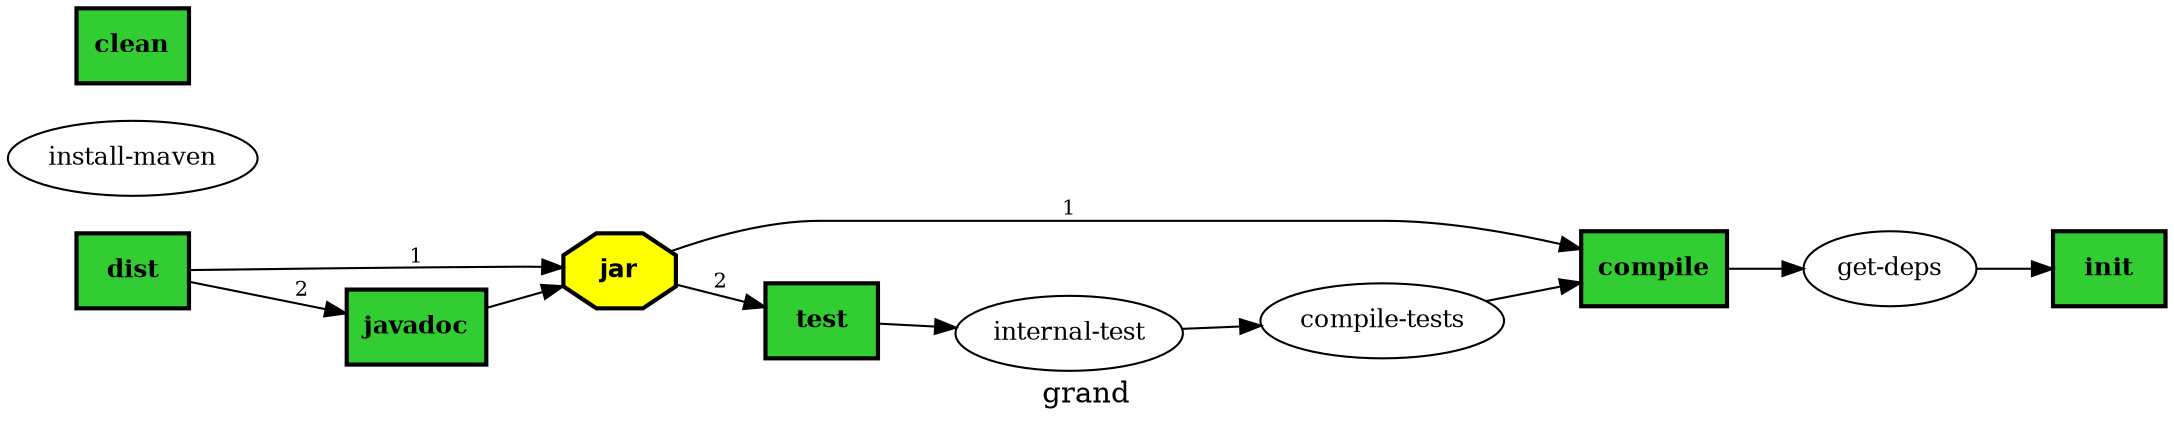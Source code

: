 digraph "grand" {
graph [rankdir="LR",label="grand"];
node [fontsize="12"];
edge [fontsize="10"];
"jar" [shape=octagon,fillcolor="yellow",style="filled,bold",fontname="Helvetica-Bold",comment="o Create the jar"];
"jar" -> "compile" [label="1"];
"jar" -> "test" [label="2"];

"install-maven"

"compile-tests"
"compile-tests" -> "compile";

"javadoc" [shape=box,fillcolor="limegreen",style="filled,bold",fontname="Times-Bold",comment="o Generate javadoc"];
"javadoc" -> "jar";

"test" [shape=box,fillcolor="limegreen",style="filled,bold",fontname="Times-Bold",comment="o Run the test cases"];
"test" -> "internal-test";

"clean" [shape=box,fillcolor="limegreen",style="filled,bold",fontname="Times-Bold",comment="o Clean up the generated directories"];

"dist" [shape=box,fillcolor="limegreen",style="filled,bold",fontname="Times-Bold",comment="o Create a distribution"];
"dist" -> "jar" [label="1"];
"dist" -> "javadoc" [label="2"];

"get-deps"
"get-deps" -> "init";

"init" [shape=box,fillcolor="limegreen",style="filled,bold",fontname="Times-Bold",comment="o Initializes some properties"];

"internal-test"
"internal-test" -> "compile-tests";

"compile" [shape=box,fillcolor="limegreen",style="filled,bold",fontname="Times-Bold",comment="o Compile the code"];
"compile" -> "get-deps";

}
